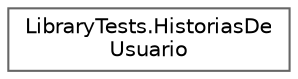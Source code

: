 digraph "Graphical Class Hierarchy"
{
 // INTERACTIVE_SVG=YES
 // LATEX_PDF_SIZE
  bgcolor="transparent";
  edge [fontname=Helvetica,fontsize=10,labelfontname=Helvetica,labelfontsize=10];
  node [fontname=Helvetica,fontsize=10,shape=box,height=0.2,width=0.4];
  rankdir="LR";
  Node0 [label="LibraryTests.HistoriasDe\lUsuario",height=0.2,width=0.4,color="grey40", fillcolor="white", style="filled",URL="$classLibraryTests_1_1HistoriasDeUsuario.html",tooltip="Tests de los escenarios (casos de usuario) dados"];
}

